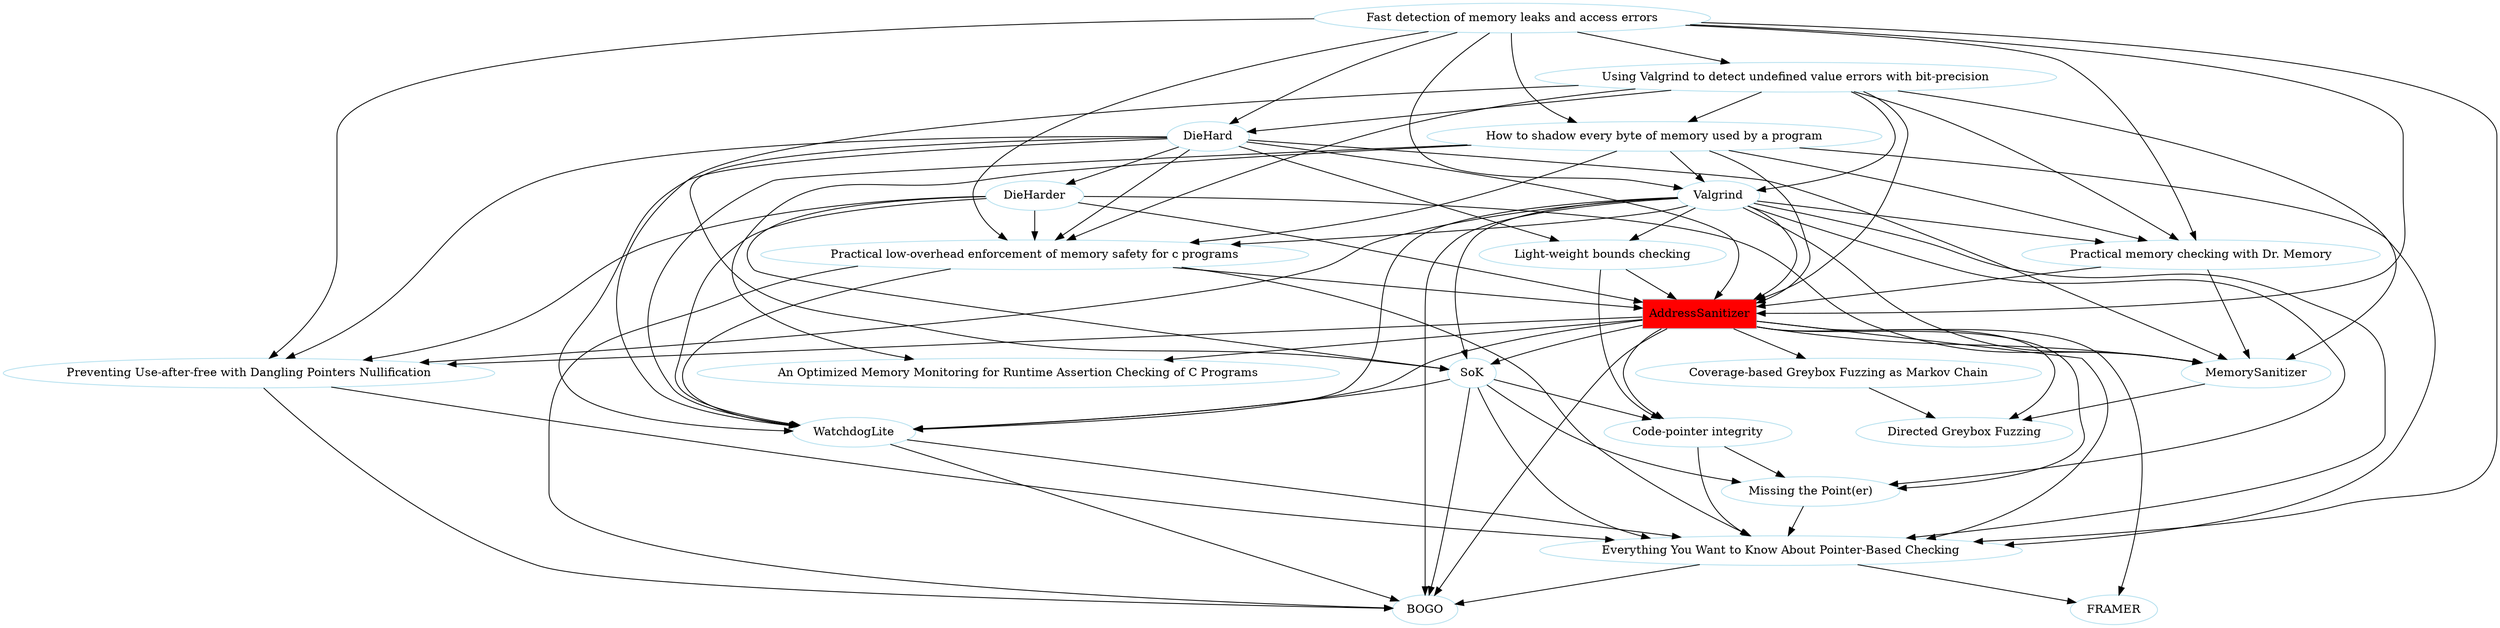 digraph citations {
	graph [compound=true]
	node [color=lightblue2]
	0 [label="Fast detection of memory leaks and access errors"]
	1 [label="Using Valgrind to detect undefined value errors with bit-precision"]
	2 [label=DieHard]
	3 [label="How to shadow every byte of memory used by a program"]
	4 [label=Valgrind]
	5 [label=DieHarder]
	6 [label="Practical memory checking with Dr. Memory"]
	7 [label="Practical low-overhead enforcement of memory safety for c programs"]
	8 [label="Light-weight bounds checking"]
	9 [label=AddressSanitizer fillcolor=red shape=box style=filled]
	10 [label=SoK]
	11 [label="An Optimized Memory Monitoring for Runtime Assertion Checking of C Programs"]
	12 [label=WatchdogLite]
	13 [label="Code-pointer integrity"]
	14 [label="Preventing Use-after-free with Dangling Pointers Nullification"]
	15 [label=MemorySanitizer]
	16 [label="Missing the Point(er)"]
	17 [label="Everything You Want to Know About Pointer-Based Checking"]
	18 [label="Coverage-based Greybox Fuzzing as Markov Chain"]
	19 [label="Directed Greybox Fuzzing"]
	20 [label=BOGO]
	21 [label=FRAMER]
	0 -> 1
	0 -> 2
	0 -> 3
	0 -> 4
	0 -> 6
	0 -> 7
	0 -> 9
	0 -> 14
	0 -> 17
	1 -> 2
	1 -> 3
	1 -> 4
	1 -> 6
	1 -> 7
	1 -> 9
	1 -> 12
	1 -> 15
	2 -> 5
	2 -> 7
	2 -> 8
	2 -> 9
	2 -> 10
	2 -> 12
	2 -> 14
	2 -> 15
	3 -> 4
	3 -> 6
	3 -> 7
	3 -> 9
	3 -> 11
	3 -> 12
	3 -> 17
	4 -> 6
	4 -> 7
	4 -> 8
	4 -> 9
	4 -> 10
	4 -> 12
	4 -> 14
	4 -> 15
	4 -> 16
	4 -> 17
	4 -> 20
	5 -> 7
	5 -> 9
	5 -> 10
	5 -> 12
	5 -> 14
	5 -> 15
	6 -> 9
	6 -> 15
	7 -> 9
	7 -> 12
	7 -> 17
	7 -> 20
	8 -> 9
	8 -> 13
	9 -> 10
	9 -> 11
	9 -> 12
	9 -> 13
	9 -> 14
	9 -> 15
	9 -> 16
	9 -> 17
	9 -> 18
	9 -> 19
	9 -> 20
	9 -> 21
	10 -> 12
	10 -> 13
	10 -> 16
	10 -> 17
	10 -> 20
	12 -> 17
	12 -> 20
	13 -> 16
	13 -> 17
	14 -> 17
	14 -> 20
	15 -> 19
	16 -> 17
	17 -> 20
	17 -> 21
	18 -> 19
}

